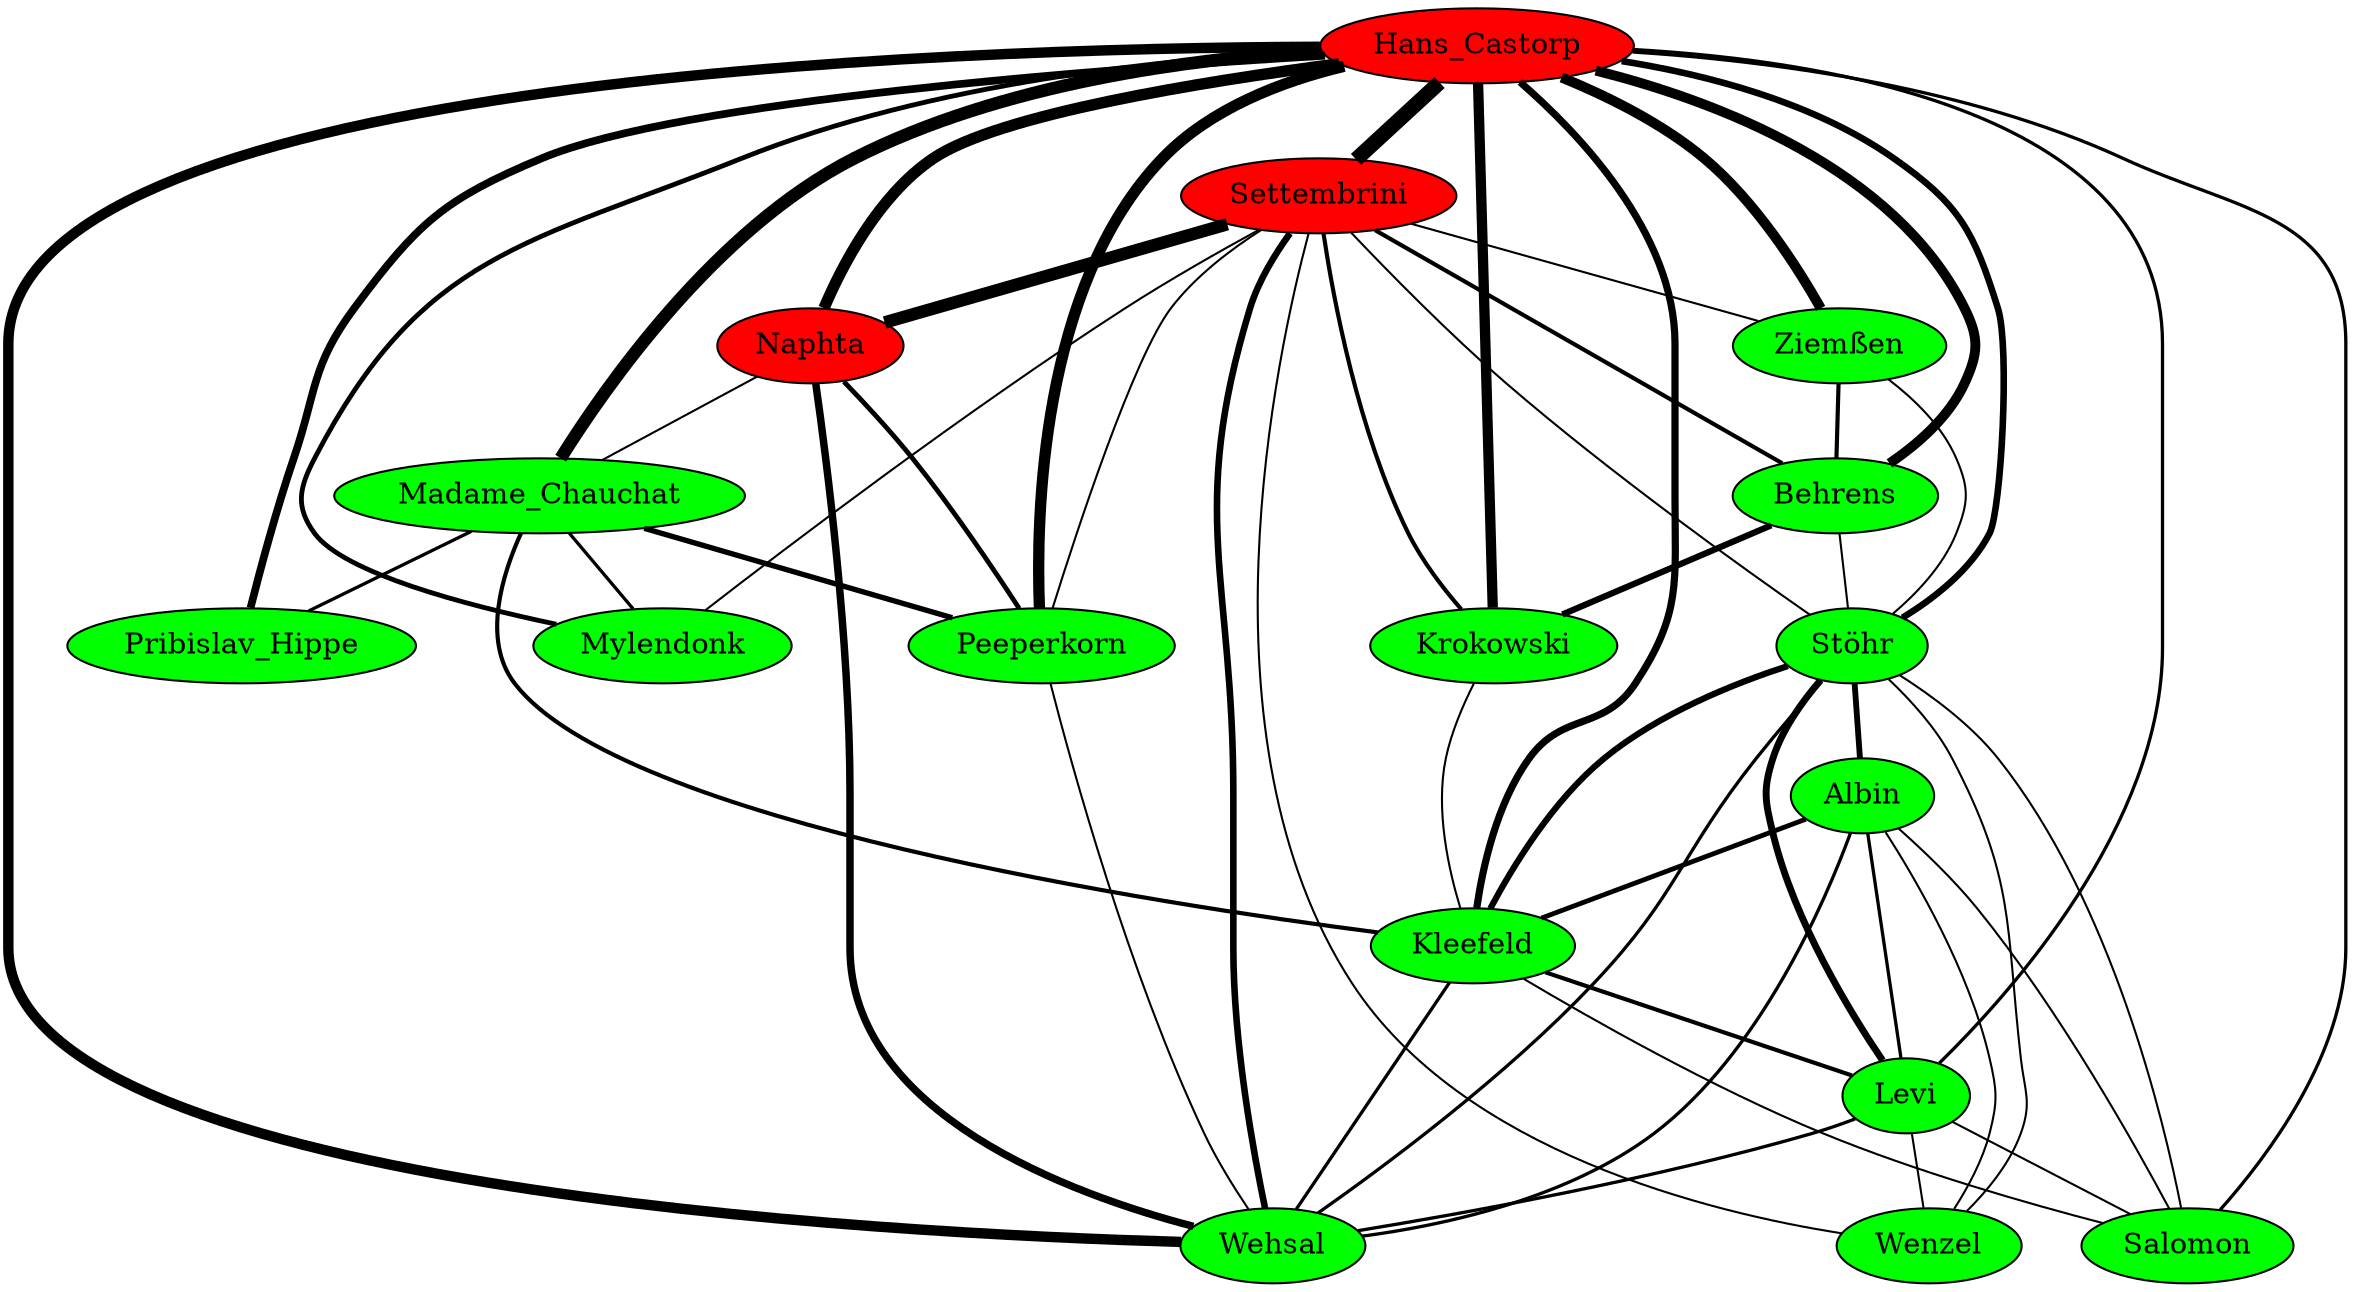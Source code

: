 graph {
Hans_Castorp [shape=ellipse style=filled fillcolor=red]
Settembrini [shape=ellipse style=filled fillcolor=red]
Naphta [shape=ellipse style=filled fillcolor=red]
node [shape=ellipse style=filled fillcolor=green]
Hans_Castorp -- Settembrini[penwidth= 7.22881869049588]
Hans_Castorp -- Naphta[penwidth= 5.491853096329675]
Hans_Castorp -- Madame_Chauchat[penwidth= 6.087462841250339]
Hans_Castorp -- Peeperkorn[penwidth= 5.426264754702098]
Hans_Castorp -- Ziemßen[penwidth= 4.857980995127572]
Hans_Castorp -- Behrens[penwidth= 4.754887502163468]
Hans_Castorp -- Krokowski[penwidth= 4.954196310386875]
Hans_Castorp -- Stöhr[penwidth= 3.169925001442312]
Hans_Castorp -- Mylendonk[penwidth= 2.321928094887362]
Hans_Castorp -- Pribislav_Hippe[penwidth= 3.700439718141092]
Hans_Castorp -- Kleefeld[penwidth= 3.4594316186372973]
Hans_Castorp -- Levi[penwidth= 1.584962500721156]
Hans_Castorp -- Salomon[penwidth= 1.584962500721156]
Hans_Castorp -- Wehsal[penwidth= 5.0]
Settembrini -- Naphta[penwidth= 6.044394119358453]
Settembrini -- Peeperkorn[penwidth= 1.0]
Settembrini -- Ziemßen[penwidth= 1.0]
Settembrini -- Behrens[penwidth= 2.0]
Settembrini -- Krokowski[penwidth= 2.0]
Settembrini -- Stöhr[penwidth= 1.0]
Settembrini -- Mylendonk[penwidth= 1.0]
Settembrini -- Wehsal[penwidth= 3.169925001442312]
Settembrini -- Wenzel[penwidth= 1.0]
Naphta -- Madame_Chauchat[penwidth= 1.0]
Naphta -- Peeperkorn[penwidth= 2.321928094887362]
Naphta -- Wehsal[penwidth= 3.584962500721156]
Madame_Chauchat -- Peeperkorn[penwidth= 2.584962500721156]
Madame_Chauchat -- Mylendonk[penwidth= 1.584962500721156]
Madame_Chauchat -- Pribislav_Hippe[penwidth= 1.584962500721156]
Madame_Chauchat -- Kleefeld[penwidth= 2.0]
Peeperkorn -- Wehsal[penwidth= 1.0]
Ziemßen -- Behrens[penwidth= 2.0]
Ziemßen -- Stöhr[penwidth= 1.0]
Behrens -- Krokowski[penwidth= 3.0]
Behrens -- Stöhr[penwidth= 1.0]
Krokowski -- Kleefeld[penwidth= 1.0]
Stöhr -- Albin[penwidth= 2.807354922057604]
Stöhr -- Kleefeld[penwidth= 3.0]
Stöhr -- Levi[penwidth= 3.321928094887362]
Stöhr -- Salomon[penwidth= 1.0]
Stöhr -- Wehsal[penwidth= 1.584962500721156]
Stöhr -- Wenzel[penwidth= 1.0]
Albin -- Kleefeld[penwidth= 2.321928094887362]
Albin -- Levi[penwidth= 1.584962500721156]
Albin -- Salomon[penwidth= 1.0]
Albin -- Wehsal[penwidth= 1.584962500721156]
Albin -- Wenzel[penwidth= 1.0]
Kleefeld -- Levi[penwidth= 2.0]
Kleefeld -- Salomon[penwidth= 1.0]
Kleefeld -- Wehsal[penwidth= 1.584962500721156]
Levi -- Salomon[penwidth= 1.0]
Levi -- Wehsal[penwidth= 1.584962500721156]
Levi -- Wenzel[penwidth= 1.0]
}
